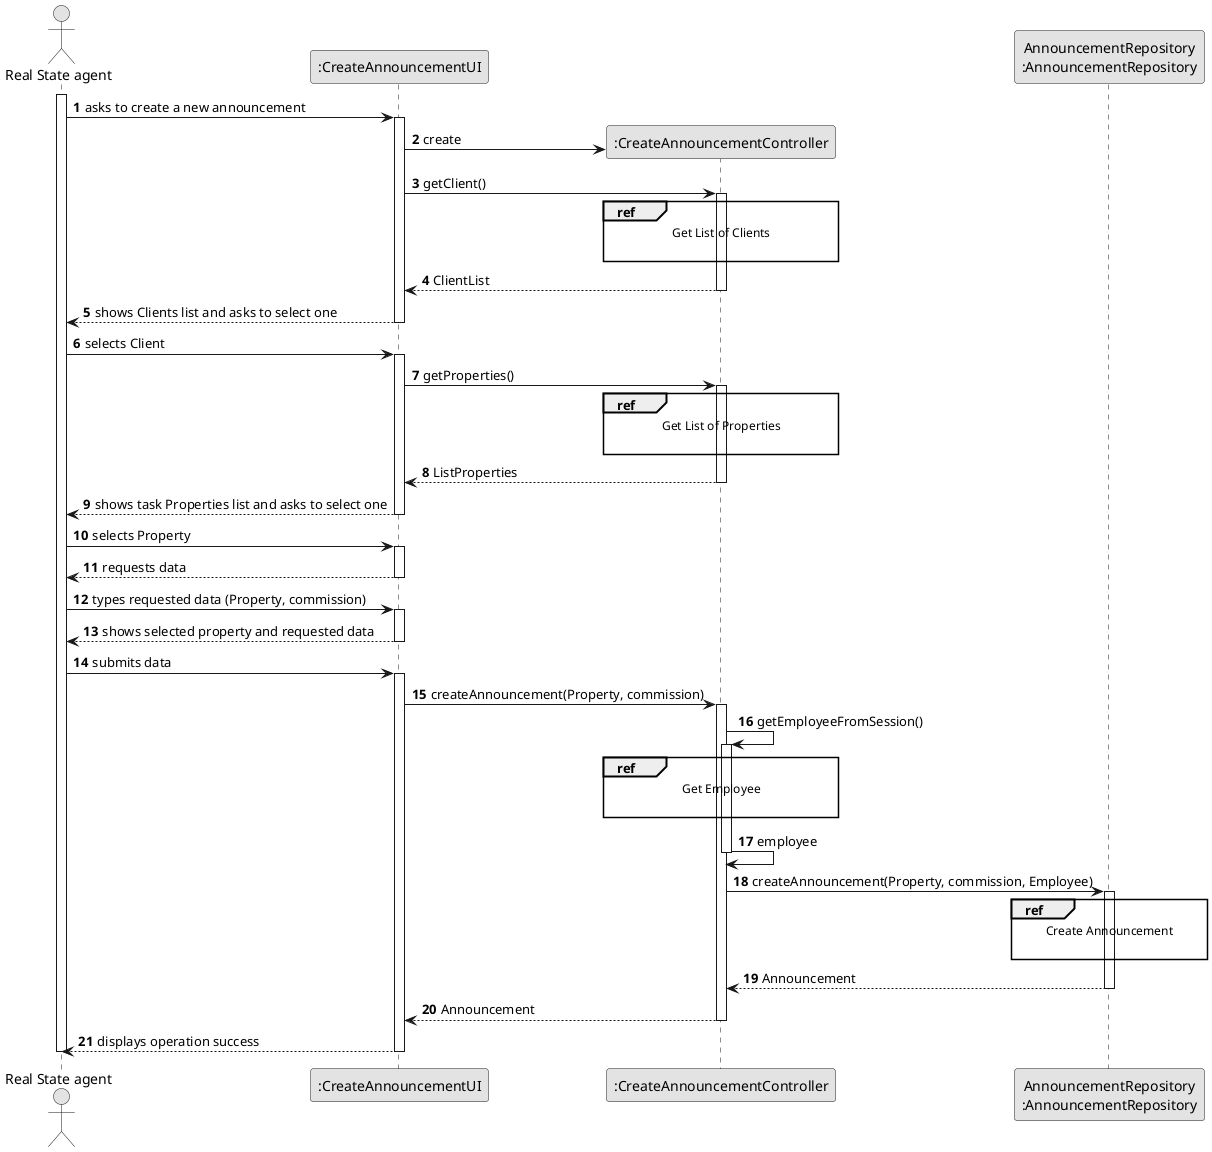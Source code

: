@startuml
skinparam monochrome true
skinparam packageStyle rectangle
skinparam shadowing false

autonumber

'hide footbox
actor "Real State agent" as ADM
participant ":CreateAnnouncementUI" as UI
participant ":CreateAnnouncementController" as CTRL
participant "AnnouncementRepository\n:AnnouncementRepository" as ORG

activate ADM

    ADM -> UI : asks to create a new announcement

    activate UI

        UI -> CTRL** : create
        UI -> CTRL : getClient()
        ref over CTRL
            Get List of Clients

        end ref

        activate CTRL

            CTRL --> UI : ClientList
        deactivate CTRL

        UI --> ADM : shows Clients list and asks to select one
    deactivate UI

    ADM -> UI : selects Client

    activate UI

            UI -> CTRL : getProperties()
            ref over CTRL
                Get List of Properties

            end ref

            activate CTRL

                CTRL --> UI : ListProperties
            deactivate CTRL

            UI --> ADM : shows task Properties list and asks to select one
        deactivate UI

        ADM -> UI : selects Property
        activate UI

        UI --> ADM : requests data
    deactivate UI

    ADM -> UI : types requested data (Property, commission)
    activate UI

        UI --> ADM : shows selected property and requested data
    deactivate UI

    ADM -> UI : submits data
    activate UI

        UI -> CTRL : createAnnouncement(Property, commission)
        activate CTRL

            CTRL -> CTRL : getEmployeeFromSession()
            activate CTRL

                ref over CTRL
                    Get Employee

                end ref
                CTRL -> CTRL : employee
            deactivate CTRL

            CTRL -> ORG: createAnnouncement(Property, commission, Employee)
            activate ORG

                ref over ORG
                    Create Announcement

                end

                ORG --> CTRL : Announcement
            deactivate ORG

            CTRL --> UI: Announcement
            deactivate CTRL
            UI --> ADM: displays operation success
    deactivate UI

deactivate ADM

@enduml